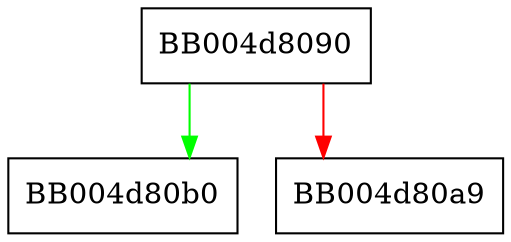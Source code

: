 digraph custom_ext_parse_old_cb_wrap {
  node [shape="box"];
  graph [splines=ortho];
  BB004d8090 -> BB004d80b0 [color="green"];
  BB004d8090 -> BB004d80a9 [color="red"];
}